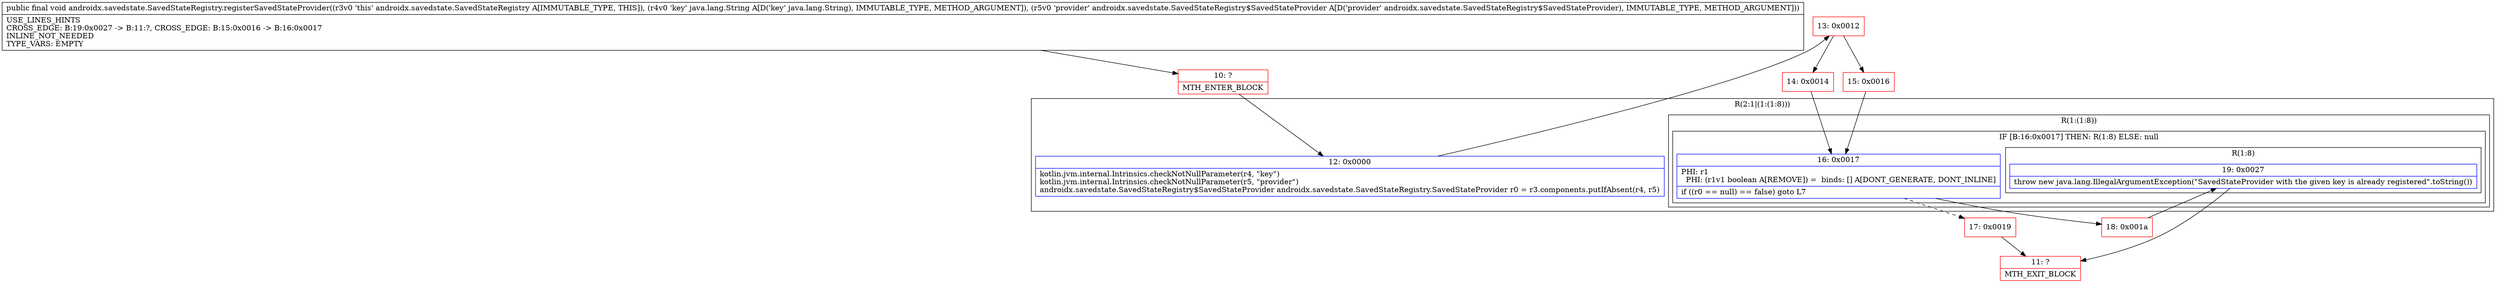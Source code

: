 digraph "CFG forandroidx.savedstate.SavedStateRegistry.registerSavedStateProvider(Ljava\/lang\/String;Landroidx\/savedstate\/SavedStateRegistry$SavedStateProvider;)V" {
subgraph cluster_Region_1764890919 {
label = "R(2:1|(1:(1:8)))";
node [shape=record,color=blue];
Node_12 [shape=record,label="{12\:\ 0x0000|kotlin.jvm.internal.Intrinsics.checkNotNullParameter(r4, \"key\")\lkotlin.jvm.internal.Intrinsics.checkNotNullParameter(r5, \"provider\")\landroidx.savedstate.SavedStateRegistry$SavedStateProvider androidx.savedstate.SavedStateRegistry.SavedStateProvider r0 = r3.components.putIfAbsent(r4, r5)\l}"];
subgraph cluster_Region_2128666512 {
label = "R(1:(1:8))";
node [shape=record,color=blue];
subgraph cluster_IfRegion_1443762647 {
label = "IF [B:16:0x0017] THEN: R(1:8) ELSE: null";
node [shape=record,color=blue];
Node_16 [shape=record,label="{16\:\ 0x0017|PHI: r1 \l  PHI: (r1v1 boolean A[REMOVE]) =  binds: [] A[DONT_GENERATE, DONT_INLINE]\l|if ((r0 == null) == false) goto L7\l}"];
subgraph cluster_Region_1418463860 {
label = "R(1:8)";
node [shape=record,color=blue];
Node_19 [shape=record,label="{19\:\ 0x0027|throw new java.lang.IllegalArgumentException(\"SavedStateProvider with the given key is already registered\".toString())\l}"];
}
}
}
}
Node_10 [shape=record,color=red,label="{10\:\ ?|MTH_ENTER_BLOCK\l}"];
Node_13 [shape=record,color=red,label="{13\:\ 0x0012}"];
Node_14 [shape=record,color=red,label="{14\:\ 0x0014}"];
Node_17 [shape=record,color=red,label="{17\:\ 0x0019}"];
Node_11 [shape=record,color=red,label="{11\:\ ?|MTH_EXIT_BLOCK\l}"];
Node_18 [shape=record,color=red,label="{18\:\ 0x001a}"];
Node_15 [shape=record,color=red,label="{15\:\ 0x0016}"];
MethodNode[shape=record,label="{public final void androidx.savedstate.SavedStateRegistry.registerSavedStateProvider((r3v0 'this' androidx.savedstate.SavedStateRegistry A[IMMUTABLE_TYPE, THIS]), (r4v0 'key' java.lang.String A[D('key' java.lang.String), IMMUTABLE_TYPE, METHOD_ARGUMENT]), (r5v0 'provider' androidx.savedstate.SavedStateRegistry$SavedStateProvider A[D('provider' androidx.savedstate.SavedStateRegistry$SavedStateProvider), IMMUTABLE_TYPE, METHOD_ARGUMENT]))  | USE_LINES_HINTS\lCROSS_EDGE: B:19:0x0027 \-\> B:11:?, CROSS_EDGE: B:15:0x0016 \-\> B:16:0x0017\lINLINE_NOT_NEEDED\lTYPE_VARS: EMPTY\l}"];
MethodNode -> Node_10;Node_12 -> Node_13;
Node_16 -> Node_17[style=dashed];
Node_16 -> Node_18;
Node_19 -> Node_11;
Node_10 -> Node_12;
Node_13 -> Node_14;
Node_13 -> Node_15;
Node_14 -> Node_16;
Node_17 -> Node_11;
Node_18 -> Node_19;
Node_15 -> Node_16;
}

